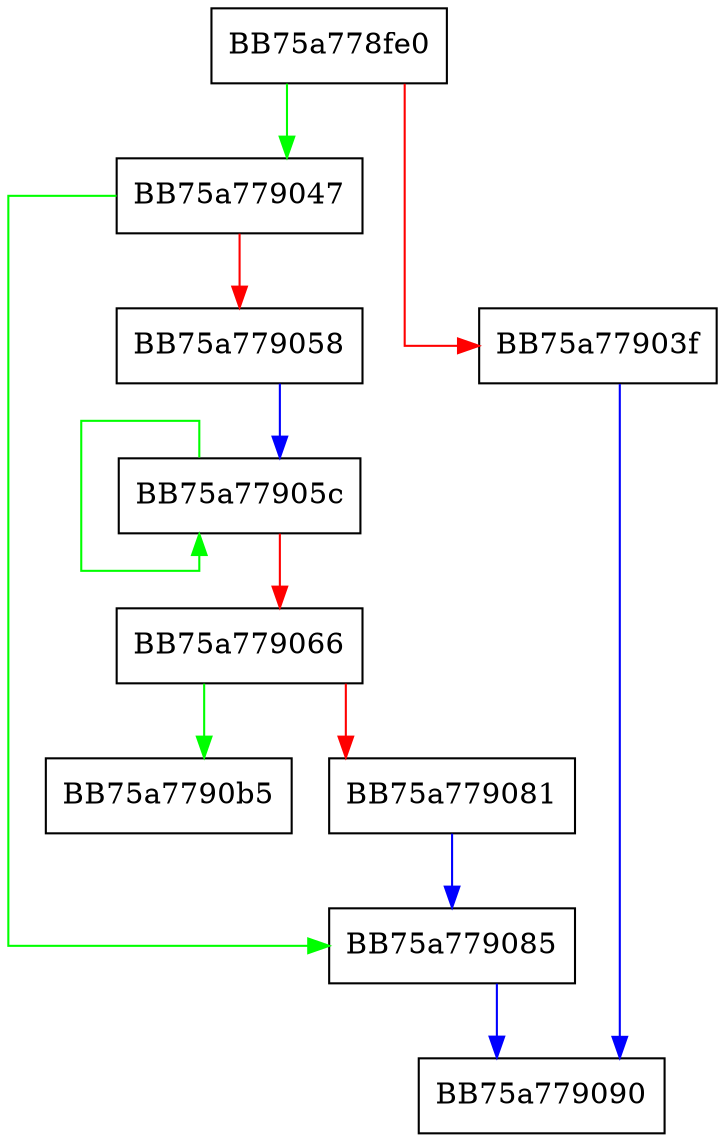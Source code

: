 digraph LanguageEnumProcEx {
  node [shape="box"];
  graph [splines=ortho];
  BB75a778fe0 -> BB75a779047 [color="green"];
  BB75a778fe0 -> BB75a77903f [color="red"];
  BB75a77903f -> BB75a779090 [color="blue"];
  BB75a779047 -> BB75a779085 [color="green"];
  BB75a779047 -> BB75a779058 [color="red"];
  BB75a779058 -> BB75a77905c [color="blue"];
  BB75a77905c -> BB75a77905c [color="green"];
  BB75a77905c -> BB75a779066 [color="red"];
  BB75a779066 -> BB75a7790b5 [color="green"];
  BB75a779066 -> BB75a779081 [color="red"];
  BB75a779081 -> BB75a779085 [color="blue"];
  BB75a779085 -> BB75a779090 [color="blue"];
}